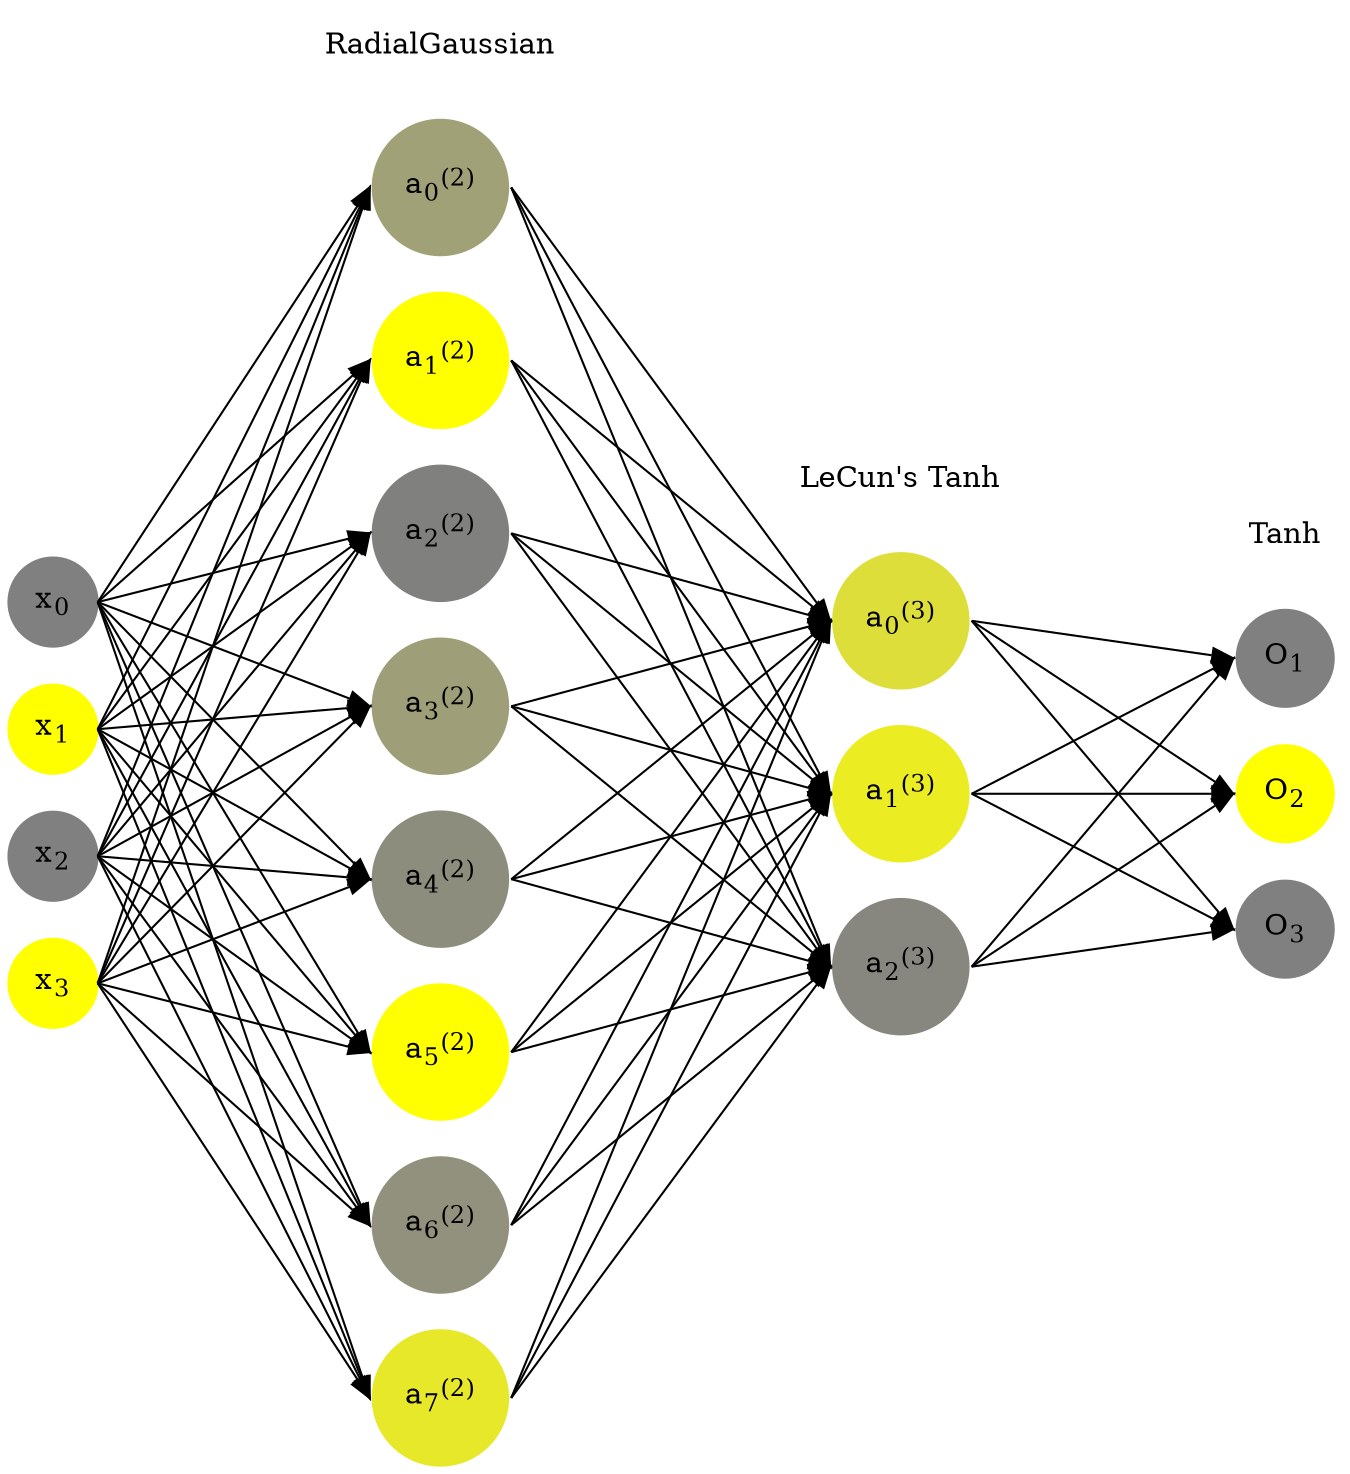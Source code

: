 digraph G {
	rankdir = LR;
	splines=false;
	edge[style=invis];
	ranksep= 1.4;
	{
	node [shape=circle, color="0.1667, 0.0, 0.5", style=filled, fillcolor="0.1667, 0.0, 0.5"];
	x0 [label=<x<sub>0</sub>>];
	}
	{
	node [shape=circle, color="0.1667, 1.0, 1.0", style=filled, fillcolor="0.1667, 1.0, 1.0"];
	x1 [label=<x<sub>1</sub>>];
	}
	{
	node [shape=circle, color="0.1667, 0.0, 0.5", style=filled, fillcolor="0.1667, 0.0, 0.5"];
	x2 [label=<x<sub>2</sub>>];
	}
	{
	node [shape=circle, color="0.1667, 1.0, 1.0", style=filled, fillcolor="0.1667, 1.0, 1.0"];
	x3 [label=<x<sub>3</sub>>];
	}
	{
	node [shape=circle, color="0.1667, 0.262746, 0.631373", style=filled, fillcolor="0.1667, 0.262746, 0.631373"];
	a02 [label=<a<sub>0</sub><sup>(2)</sup>>];
	}
	{
	node [shape=circle, color="0.1667, 0.999890, 0.999945", style=filled, fillcolor="0.1667, 0.999890, 0.999945"];
	a12 [label=<a<sub>1</sub><sup>(2)</sup>>];
	}
	{
	node [shape=circle, color="0.1667, 0.003589, 0.501794", style=filled, fillcolor="0.1667, 0.003589, 0.501794"];
	a22 [label=<a<sub>2</sub><sup>(2)</sup>>];
	}
	{
	node [shape=circle, color="0.1667, 0.241175, 0.620587", style=filled, fillcolor="0.1667, 0.241175, 0.620587"];
	a32 [label=<a<sub>3</sub><sup>(2)</sup>>];
	}
	{
	node [shape=circle, color="0.1667, 0.104782, 0.552391", style=filled, fillcolor="0.1667, 0.104782, 0.552391"];
	a42 [label=<a<sub>4</sub><sup>(2)</sup>>];
	}
	{
	node [shape=circle, color="0.1667, 0.999752, 0.999876", style=filled, fillcolor="0.1667, 0.999752, 0.999876"];
	a52 [label=<a<sub>5</sub><sup>(2)</sup>>];
	}
	{
	node [shape=circle, color="0.1667, 0.137040, 0.568520", style=filled, fillcolor="0.1667, 0.137040, 0.568520"];
	a62 [label=<a<sub>6</sub><sup>(2)</sup>>];
	}
	{
	node [shape=circle, color="0.1667, 0.813091, 0.906546", style=filled, fillcolor="0.1667, 0.813091, 0.906546"];
	a72 [label=<a<sub>7</sub><sup>(2)</sup>>];
	}
	{
	node [shape=circle, color="0.1667, 0.738185, 0.869092", style=filled, fillcolor="0.1667, 0.738185, 0.869092"];
	a03 [label=<a<sub>0</sub><sup>(3)</sup>>];
	}
	{
	node [shape=circle, color="0.1667, 0.851571, 0.925786", style=filled, fillcolor="0.1667, 0.851571, 0.925786"];
	a13 [label=<a<sub>1</sub><sup>(3)</sup>>];
	}
	{
	node [shape=circle, color="0.1667, 0.055698, 0.527849", style=filled, fillcolor="0.1667, 0.055698, 0.527849"];
	a23 [label=<a<sub>2</sub><sup>(3)</sup>>];
	}
	{
	node [shape=circle, color="0.1667, 0.0, 0.5", style=filled, fillcolor="0.1667, 0.0, 0.5"];
	O1 [label=<O<sub>1</sub>>];
	}
	{
	node [shape=circle, color="0.1667, 1.0, 1.0", style=filled, fillcolor="0.1667, 1.0, 1.0"];
	O2 [label=<O<sub>2</sub>>];
	}
	{
	node [shape=circle, color="0.1667, 0.0, 0.5", style=filled, fillcolor="0.1667, 0.0, 0.5"];
	O3 [label=<O<sub>3</sub>>];
	}
	{
	rank=same;
	x0->x1->x2->x3;
	}
	{
	rank=same;
	a02->a12->a22->a32->a42->a52->a62->a72;
	}
	{
	rank=same;
	a03->a13->a23;
	}
	{
	rank=same;
	O1->O2->O3;
	}
	l1 [shape=plaintext,label="RadialGaussian"];
	l1->a02;
	{rank=same; l1;a02};
	l2 [shape=plaintext,label="LeCun's Tanh"];
	l2->a03;
	{rank=same; l2;a03};
	l3 [shape=plaintext,label="Tanh"];
	l3->O1;
	{rank=same; l3;O1};
edge[style=solid, tailport=e, headport=w];
	{x0;x1;x2;x3} -> {a02;a12;a22;a32;a42;a52;a62;a72};
	{a02;a12;a22;a32;a42;a52;a62;a72} -> {a03;a13;a23};
	{a03;a13;a23} -> {O1,O2,O3};
}
